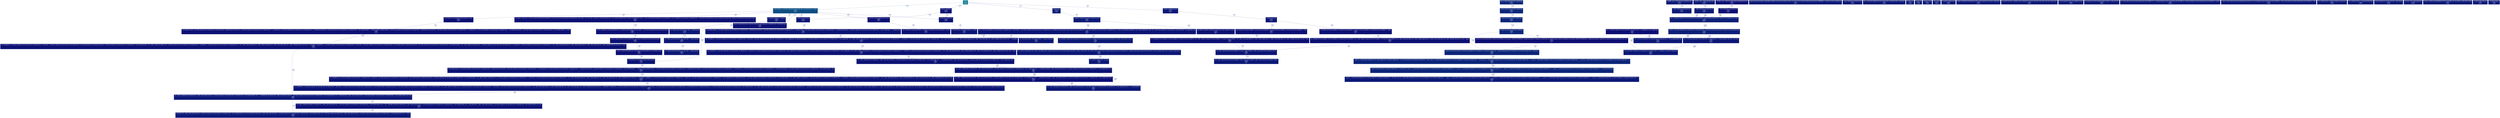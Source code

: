 digraph {
	graph [fontname=Arial, nodesep=0.125, ranksep=0.25];
	node [fontcolor=white, fontname=Arial, height=0, shape=box, style=filled, width=0];
	edge [fontname=Arial];
	1 [color="#0c7e8f", fontcolor="#ffffff", fontsize="10.00", label="main\n21.73%\n(0.00%)"];
	1 -> 2 [arrowsize="0.37", color="#0d4e84", fontcolor="#0d4e84", fontsize="10.00", label="13.60%\n1×", labeldistance="0.54", penwidth="0.54"];
	1 -> 12 [arrowsize="0.35", color="#0d1d78", fontcolor="#0d1d78", fontsize="10.00", label="3.71%\n1×", labeldistance="0.50", penwidth="0.50"];
	1 -> 20 [arrowsize="0.35", color="#0d1977", fontcolor="#0d1977", fontsize="10.00", label="2.96%\n1×", labeldistance="0.50", penwidth="0.50"];
	1 -> 85 [arrowsize="0.35", color="#0d1375", fontcolor="#0d1375", fontsize="10.00", label="1.45%\n1×", labeldistance="0.50", penwidth="0.50"];
	2 [color="#0d4e84", fontcolor="#ffffff", fontsize="10.00", label="read_chunks(std::__cxx11::basic_string<char, std::char_traits<char>, std::allocator<char> > const&)\n13.60%\n(2.94%)\n1×"];
	2 -> 39 [arrowsize="0.35", color="#0d1977", fontcolor="#0d1977", fontsize="10.00", label="2.94%\n1×", labeldistance="0.50", penwidth="0.50"];
	2 -> 65 [arrowsize="0.35", color="#0d1174", fontcolor="#0d1174", fontsize="10.00", label="1.02%\n1×", labeldistance="0.50", penwidth="0.50"];
	2 -> 66 [arrowsize="0.35", color="#0d1174", fontcolor="#0d1174", fontsize="10.00", label="0.98%\n1×", labeldistance="0.50", penwidth="0.50"];
	2 -> 72 [arrowsize="0.35", color="#0d1174", fontcolor="#0d1174", fontsize="10.00", label="0.98%\n1×", labeldistance="0.50", penwidth="0.50"];
	2 -> 77 [arrowsize="0.35", color="#0d1174", fontcolor="#0d1174", fontsize="10.00", label="0.98%\n1×", labeldistance="0.50", penwidth="0.50"];
	2 -> 80 [arrowsize="0.35", color="#0d1174", fontcolor="#0d1174", fontsize="10.00", label="0.93%\n2×", labeldistance="0.50", penwidth="0.50"];
	2 -> 91 [arrowsize="0.35", color="#0d1174", fontcolor="#0d1174", fontsize="10.00", label="0.98%\n1×", labeldistance="0.50", penwidth="0.50"];
	3 [color="#0d277b", fontcolor="#ffffff", fontsize="10.00", label="translate_function(CodeChunk&, unsigned long)\n6.09%\n(0.00%)\n3×"];
	3 -> 5 [arrowsize="0.35", color="#0d277b", fontcolor="#0d277b", fontsize="10.00", label="6.09%\n3×", labeldistance="0.50", penwidth="0.50"];
	4 [color="#0d277b", fontcolor="#ffffff", fontsize="10.00", label="compile_erlang_func(CodeChunk&, unsigned long)\n6.09%\n(0.00%)\n3×"];
	4 -> 3 [arrowsize="0.35", color="#0d277b", fontcolor="#0d277b", fontsize="10.00", label="6.09%\n3×", labeldistance="0.50", penwidth="0.50"];
	5 [color="#0d277b", fontcolor="#ffffff", fontsize="10.00", label="translate_code_section(CodeChunk&, CodeSection)\n6.09%\n(0.00%)\n3×"];
	5 -> 9 [arrowsize="0.35", color="#0d2379", fontcolor="#0d2379", fontsize="10.00", label="5.07%\n50×", labeldistance="0.50", penwidth="0.50"];
	5 -> 89 [arrowsize="0.35", color="#0d0f73", fontcolor="#0d0f73", fontsize="10.00", label="0.57%\n4×", labeldistance="0.50", penwidth="0.50"];
	6 [color="#0d277b", fontcolor="#ffffff", fontsize="10.00", label="get_or_compile_label(CodeChunk*, unsigned long)\n6.09%\n(0.00%)"];
	6 -> 4 [arrowsize="0.35", color="#0d277b", fontcolor="#0d277b", fontsize="10.00", label="6.09%\n3×", labeldistance="0.50", penwidth="0.50"];
	7 [color="#0d267a", fontcolor="#ffffff", fontsize="10.00", label="void std::vector<unsigned char, std::allocator<unsigned char> >::_M_range_insert<__gnu_cxx::__normal_iterator<unsigned char const*, std::vector<unsigned char, std::allocator<unsigned char> > > >(__gnu_cxx::__normal_iterator<unsigned char*, std::vector<unsigned char, std::allocator<unsigned char> > >, __gnu_cxx::__normal_iterator<unsigned char const*, std::vector<unsigned char, std::allocator<unsigned char> > >, __gnu_cxx::__normal_iterator<unsigned char const*, std::vector<unsigned char, std::allocator<unsigned char> > >, std::forward_iterator_tag)\n5.88%\n(2.94%)\n58×"];
	7 -> 32 [arrowsize="0.35", color="#0d1977", fontcolor="#0d1977", fontsize="10.00", label="2.94%\n50×", labeldistance="0.50", penwidth="0.50"];
	8 [color="#0d267a", fontcolor="#ffffff", fontsize="10.00", label="__gnu_cxx::__normal_iterator<unsigned char*, std::vector<unsigned char, std::allocator<unsigned char> > > std::vector<unsigned char, std::allocator<unsigned char> >::insert<__gnu_cxx::__normal_iterator<unsigned char const*, std::vector<unsigned char, std::allocator<unsigned char> > >, void>(__gnu_cxx::__normal_iterator<unsigned char const*, std::vector<unsigned char, std::allocator<unsigned char> > >, __gnu_cxx::__normal_iterator<unsigned char const*, std::vector<unsigned char, std::allocator<unsigned char> > >, __gnu_cxx::__normal_iterator<unsigned char const*, std::vector<unsigned char, std::allocator<unsigned char> > >)\n5.88%\n(0.00%)\n58×"];
	8 -> 7 [arrowsize="0.35", color="#0d267a", fontcolor="#0d267a", fontsize="10.00", label="5.88%\n58×", labeldistance="0.50", penwidth="0.50"];
	9 [color="#0d267a", fontcolor="#ffffff", fontsize="10.00", label="translate_code_section(CodeChunk&, CodeSection)::{lambda(std::vector<unsigned char, std::allocator<unsigned char> > const&)#1}::operator()(std::vector<unsigned char, std::allocator<unsigned char> > const&) const\n5.88%\n(0.00%)\n58×"];
	9 -> 8 [arrowsize="0.35", color="#0d267a", fontcolor="#0d267a", fontsize="10.00", label="5.88%\n58×", labeldistance="0.50", penwidth="0.50"];
	10 [color="#0d1f78", fontcolor="#ffffff", fontsize="10.00", label="void std::__cxx11::basic_string<char, std::char_traits<char>, std::allocator<char> >::_M_construct<char const*>(char const*, char const*, std::forward_iterator_tag)\n4.22%\n(0.00%)\n1978×"];
	10 -> 24 [arrowsize="0.35", color="#0d1575", fontcolor="#0d1575", fontsize="10.00", label="1.88%\n1978×", labeldistance="0.50", penwidth="0.50"];
	10 -> 55 [arrowsize="0.35", color="#0d1776", fontcolor="#0d1776", fontsize="10.00", label="2.35%\n1978×", labeldistance="0.50", penwidth="0.50"];
	11 [color="#0d1f78", fontcolor="#ffffff", fontsize="10.00", label="std::__cxx11::basic_string<char, std::char_traits<char>, std::allocator<char> >::basic_string<std::allocator<char> >(char const*, std::allocator<char> const&)\n4.22%\n(0.00%)\n1977×"];
	11 -> 10 [arrowsize="0.35", color="#0d1f78", fontcolor="#0d1f78", fontsize="10.00", label="4.22%\n1977×", labeldistance="0.50", penwidth="0.50"];
	12 [color="#0d1d78", fontcolor="#ffffff", fontsize="10.00", label="BeamSrc::log()\n3.71%\n(0.00%)\n1×"];
	12 -> 13 [arrowsize="0.35", color="#0d1b77", fontcolor="#0d1b77", fontsize="10.00", label="3.34%\n1×", labeldistance="0.50", penwidth="0.50"];
	13 [color="#0d1b77", fontcolor="#ffffff", fontsize="10.00", label="CodeChunk::log(AtomChunk const&, LiteralChunk const&)\n3.34%\n(0.00%)\n1×"];
	13 -> 56 [arrowsize="0.35", color="#0d1575", fontcolor="#0d1575", fontsize="10.00", label="2.06%\n50×", labeldistance="0.50", penwidth="0.50"];
	13 -> 64 [arrowsize="0.35", color="#0d1274", fontcolor="#0d1274", fontsize="10.00", label="1.17%\n100×", labeldistance="0.50", penwidth="0.50"];
	14 [color="#0d1b77", fontcolor="#ffffff", fontsize="10.00", label="__static_initialization_and_destruction_0()\n3.33%\n(2.94%)\n1×"];
	14 -> 11 [arrowsize="0.35", color="#0d0e73", fontcolor="#0d0e73", fontsize="10.00", label="0.39%\n184×", labeldistance="0.50", penwidth="0.50"];
	15 [color="#0d1b77", fontcolor="#ffffff", fontsize="10.00", label="__static_initialization_and_destruction_0()\n3.33%\n(2.94%)\n1×"];
	15 -> 11 [arrowsize="0.35", color="#0d0e73", fontcolor="#0d0e73", fontsize="10.00", label="0.39%\n184×", labeldistance="0.50", penwidth="0.50"];
	16 [color="#0d1b77", fontcolor="#ffffff", fontsize="10.00", label="_GLOBAL__sub_I__Z19get_goto_label_codev\n3.33%\n(0.00%)"];
	16 -> 15 [arrowsize="0.35", color="#0d1b77", fontcolor="#0d1b77", fontsize="10.00", label="3.33%\n1×", labeldistance="0.50", penwidth="0.50"];
	17 [color="#0d1b77", fontcolor="#ffffff", fontsize="10.00", label="_GLOBAL__sub_I__ZN7ErlTerm11raw_displayB5cxx11Ev\n3.33%\n(0.00%)"];
	17 -> 14 [arrowsize="0.35", color="#0d1b77", fontcolor="#0d1b77", fontsize="10.00", label="3.33%\n1×", labeldistance="0.50", penwidth="0.50"];
	18 [color="#0d1b77", fontcolor="#ffffff", fontsize="10.00", label="std::vformat[abi:cxx11](std::basic_string_view<char, std::char_traits<char> >, std::basic_format_args<std::basic_format_context<std::__format::_Sink_iter<char>, char> >)\n3.26%\n(0.00%)\n79×"];
	18 -> 23 [arrowsize="0.35", color="#0d1977", fontcolor="#0d1977", fontsize="10.00", label="2.94%\n79×", labeldistance="0.50", penwidth="0.50"];
	19 [color="#0d1977", fontcolor="#ffffff", fontsize="10.00", label="google::(anonymous namespace)::LogFileObject::Write(bool, std::chrono::time_point<std::chrono::_V2::system_clock, std::chrono::duration<long, std::ratio<1l, 1000000000l> > > const&, char const*, unsigned long)\n2.97%\n(2.94%)"];
	20 [color="#0d1977", fontcolor="#ffffff", fontsize="10.00", label="Emulator::run(GlobalFunctionId)\n2.96%\n(0.00%)\n1×"];
	20 -> 54 [arrowsize="0.35", color="#0d1776", fontcolor="#0d1776", fontsize="10.00", label="2.45%\n2×", labeldistance="0.50", penwidth="0.50"];
	21 [color="#0d1977", fontcolor="#ffffff", fontsize="10.00", label="__static_initialization_and_destruction_0()\n2.95%\n(2.94%)"];
	22 [color="#0d1977", fontcolor="#ffffff", fontsize="10.00", label="std::__cxx11::basic_stringbuf<char, std::char_traits<char>, std::allocator<char> >::overflow(int)\n2.95%\n(2.94%)"];
	23 [color="#0d1977", fontcolor="#ffffff", fontsize="10.00", label="std::__format::_Sink_iter<char> std::__format::__do_vformat_to<std::__format::_Sink_iter<char>, char, std::basic_format_context<std::__format::_Sink_iter<char>, char> >(std::__format::_Sink_iter<char>, std::basic_string_view<char, std::char_traits<char> >, std::basic_format_args<std::basic_format_context<std::__format::_Sink_iter<char>, char> > const&, std::locale const*)\n2.94%\n(0.00%)\n79×"];
	23 -> 31 [arrowsize="0.35", color="#0d1977", fontcolor="#0d1977", fontsize="10.00", label="2.94%\n78×", labeldistance="0.50", penwidth="0.50"];
	24 [color="#0d1977", fontcolor="#ffffff", fontsize="10.00", label="std::__cxx11::basic_string<char, std::char_traits<char>, std::allocator<char> >::_M_set_length(unsigned long)\n2.94%\n(2.94%)\n3100×"];
	25 [color="#0d1977", fontcolor="#ffffff", fontsize="10.00", label="std::__cxx11::basic_string<char, std::char_traits<char>, std::allocator<char> >::_S_copy(char*, char const*, unsigned long)\n2.94%\n(2.94%)\n2480×"];
	26 [color="#0d1977", fontcolor="#ffffff", fontsize="10.00", label="mi_block_next\n2.94%\n(2.94%)"];
	27 [color="#0d1977", fontcolor="#ffffff", fontsize="10.00", label="mi_page_init\n2.94%\n(2.94%)"];
	28 [color="#0d1977", fontcolor="#ffffff", fontsize="10.00", label="mi_page_is_huge\n2.94%\n(2.94%)"];
	29 [color="#0d1977", fontcolor="#ffffff", fontsize="10.00", label="mi_ptr_decode\n2.94%\n(2.94%)"];
	30 [color="#0d1977", fontcolor="#ffffff", fontsize="10.00", label="mi_segment_schedule_purge\n2.94%\n(2.94%)"];
	31 [color="#0d1977", fontcolor="#ffffff", fontsize="10.00", label="std::__format::_Scanner<char>::_M_scan()\n2.94%\n(2.94%)\n78×"];
	32 [color="#0d1977", fontcolor="#ffffff", fontsize="10.00", label="__gnu_cxx::__normal_iterator<unsigned char*, std::vector<unsigned char, std::allocator<unsigned char> > > std::copy<__gnu_cxx::__normal_iterator<unsigned char const*, std::vector<unsigned char, std::allocator<unsigned char> > >, __gnu_cxx::__normal_iterator<unsigned char*, std::vector<unsigned char, std::allocator<unsigned char> > > >(__gnu_cxx::__normal_iterator<unsigned char const*, std::vector<unsigned char, std::allocator<unsigned char> > >, __gnu_cxx::__normal_iterator<unsigned char const*, std::vector<unsigned char, std::allocator<unsigned char> > >, __gnu_cxx::__normal_iterator<unsigned char*, std::vector<unsigned char, std::allocator<unsigned char> > >)\n2.94%\n(2.94%)\n50×"];
	33 [color="#0d1977", fontcolor="#ffffff", fontsize="10.00", label="std::__detail::_Node_iterator_base<ProcessControlBlock*, false>::_Node_iterator_base(std::__detail::_Hash_node<ProcessControlBlock*, false>*)\n2.94%\n(2.94%)\n6×"];
	34 [color="#0d1977", fontcolor="#ffffff", fontsize="10.00", label="std::allocator<std::__detail::_Hash_node<std::pair<std::__cxx11::basic_string<char, std::char_traits<char>, std::allocator<char> > const, ExportFunctionId>, true> >&& std::forward<std::allocator<std::__detail::_Hash_node<std::pair<std::__cxx11::basic_string<char, std::char_traits<char>, std::allocator<char> > const, ExportFunctionId>, true> > >(std::remove_reference<std::allocator<std::__detail::_Hash_node<std::pair<std::__cxx11::basic_string<char, std::char_traits<char>, std::allocator<char> > const, ExportFunctionId>, true> > >::type&)\n2.94%\n(2.94%)\n6×"];
	35 [color="#0d1977", fontcolor="#ffffff", fontsize="10.00", label="std::__detail::_Hashtable_alloc<std::allocator<std::__detail::_Hash_node<std::pair<std::__cxx11::basic_string<char, std::char_traits<char>, std::allocator<char> > const, ExportFunctionId>, true> > >::_Hashtable_alloc<std::allocator<std::__detail::_Hash_node<std::pair<std::__cxx11::basic_string<char, std::char_traits<char>, std::allocator<char> > const, ExportFunctionId>, true> > >(std::allocator<std::__detail::_Hash_node<std::pair<std::__cxx11::basic_string<char, std::char_traits<char>, std::allocator<char> > const, ExportFunctionId>, true> >&&)\n2.94%\n(0.00%)\n3×"];
	35 -> 34 [arrowsize="0.35", color="#0d1375", fontcolor="#0d1375", fontsize="10.00", label="1.47%\n3×", labeldistance="0.50", penwidth="0.50"];
	35 -> 63 [arrowsize="0.35", color="#0d1375", fontcolor="#0d1375", fontsize="10.00", label="1.47%\n3×", labeldistance="0.50", penwidth="0.50"];
	36 [color="#0d1977", fontcolor="#ffffff", fontsize="10.00", label="std::_Optional_base<LiteralChunk, false, false>::~_Optional_base()\n2.94%\n(0.00%)\n1×"];
	36 -> 37 [arrowsize="0.35", color="#0d1977", fontcolor="#0d1977", fontsize="10.00", label="2.94%\n1×", labeldistance="0.50", penwidth="0.50"];
	37 [color="#0d1977", fontcolor="#ffffff", fontsize="10.00", label="std::_Optional_payload<LiteralChunk, false, false, false>::~_Optional_payload()\n2.94%\n(0.00%)\n1×"];
	37 -> 38 [arrowsize="0.35", color="#0d1977", fontcolor="#0d1977", fontsize="10.00", label="2.94%\n1×", labeldistance="0.50", penwidth="0.50"];
	38 [color="#0d1977", fontcolor="#ffffff", fontsize="10.00", label="std::_Optional_payload<LiteralChunk, true, false, false>::~_Optional_payload()\n2.94%\n(2.94%)\n1×"];
	39 [color="#0d1977", fontcolor="#ffffff", fontsize="10.00", label="std::optional<LiteralChunk>::~optional()\n2.94%\n(0.00%)\n1×"];
	39 -> 36 [arrowsize="0.35", color="#0d1977", fontcolor="#0d1977", fontsize="10.00", label="2.94%\n1×", labeldistance="0.50", penwidth="0.50"];
	40 [color="#0d1977", fontcolor="#ffffff", fontsize="10.00", label="google::ColoredWriteToStderrOrStdout(_IO_FILE*, google::LogSeverity, char const*, unsigned long)\n2.94%\n(2.94%)"];
	41 [color="#0d1977", fontcolor="#ffffff", fontsize="10.00", label="std::codecvt<char, char, __mbstate_t>::do_in(__mbstate_t&, char const*, char const*, char const*&, char*, char*, char*&) const\n2.94%\n(2.94%)"];
	42 [color="#0d1977", fontcolor="#ffffff", fontsize="10.00", label="std::lock_guard<std::mutex>::lock_guard(std::mutex&)\n2.94%\n(2.94%)"];
	43 [color="#0d1977", fontcolor="#ffffff", fontsize="10.00", label="std::unique_ptr<_IO_FILE, std::default_delete<_IO_FILE> >::reset(_IO_FILE*)\n2.94%\n(2.94%)"];
	44 [color="#0d1977", fontcolor="#ffffff", fontsize="10.00", label="std::_Tuple_impl<1ul, long, std::chrono::duration<long, std::ratio<3600l, 1l> > >::_Tuple_impl<long&, std::chrono::duration<long, std::ratio<3600l, 1l> > const&, void>(long&, std::chrono::duration<long, std::ratio<3600l, 1l> > const&)\n2.94%\n(2.94%)"];
	45 [color="#0d1977", fontcolor="#ffffff", fontsize="10.00", label="void std::_Tuple_impl<2ul, std::chrono::duration<long, std::ratio<1l, 1l> >&>::_M_assign<std::chrono::duration<long, std::ratio<3600l, 1l> > >(std::_Tuple_impl<2ul, std::chrono::duration<long, std::ratio<3600l, 1l> > >&&)\n2.94%\n(2.94%)"];
	46 [color="#0d1977", fontcolor="#ffffff", fontsize="10.00", label="std::__timepunct<char>::_M_initialize_timepunct(__locale_struct*)\n2.94%\n(2.94%)"];
	47 [color="#0d1977", fontcolor="#ffffff", fontsize="10.00", label="std::__timepunct<wchar_t>::__timepunct(unsigned long)\n2.94%\n(2.94%)"];
	48 [color="#0d1977", fontcolor="#ffffff", fontsize="10.00", label="std::basic_filebuf<char, std::char_traits<char> >::basic_filebuf()\n2.94%\n(2.94%)"];
	49 [color="#0d1977", fontcolor="#ffffff", fontsize="10.00", label="std::locale::_Impl::_Impl(unsigned long)\n2.94%\n(2.94%)"];
	50 [color="#0d1977", fontcolor="#ffffff", fontsize="10.00", label="void std::__convert_to_v<long double>(char const*, long double&, std::_Ios_Iostate&, __locale_struct* const&)\n2.94%\n(2.94%)"];
	51 [color="#0d1977", fontcolor="#ffffff", fontsize="10.00", label="_mi_arena_unsafe_destroy_all\n2.94%\n(2.94%)"];
	52 [color="#0d1977", fontcolor="#ffffff", fontsize="10.00", label="_mi_segment_page_of\n2.94%\n(2.94%)"];
	53 [color="#0d1776", fontcolor="#ffffff", fontsize="10.00", label="std::__detail::_Node_iterator<ProcessControlBlock*, true, false>::_Node_iterator(std::__detail::_Hash_node<ProcessControlBlock*, false>*)\n2.45%\n(0.00%)\n5×"];
	53 -> 33 [arrowsize="0.35", color="#0d1776", fontcolor="#0d1776", fontsize="10.00", label="2.45%\n5×", labeldistance="0.50", penwidth="0.50"];
	54 [color="#0d1776", fontcolor="#ffffff", fontsize="10.00", label="Scheduler::pick_next()\n2.45%\n(0.00%)\n2×"];
	54 -> 69 [arrowsize="0.35", color="#0d1174", fontcolor="#0d1174", fontsize="10.00", label="0.98%\n2×", labeldistance="0.50", penwidth="0.50"];
	54 -> 70 [arrowsize="0.35", color="#0d1174", fontcolor="#0d1174", fontsize="10.00", label="0.98%\n2×", labeldistance="0.50", penwidth="0.50"];
	55 [color="#0d1776", fontcolor="#ffffff", fontsize="10.00", label="std::__cxx11::basic_string<char, std::char_traits<char>, std::allocator<char> >::_S_copy_chars(char*, char const*, char const*)\n2.35%\n(0.00%)\n1978×"];
	55 -> 25 [arrowsize="0.35", color="#0d1776", fontcolor="#0d1776", fontsize="10.00", label="2.35%\n1978×", labeldistance="0.50", penwidth="0.50"];
	56 [color="#0d1575", fontcolor="#ffffff", fontsize="10.00", label="std::__cxx11::basic_string<char, std::char_traits<char>, std::allocator<char> > std::format<std::__cxx11::basic_string<char, std::char_traits<char>, std::allocator<char> >&, unsigned int&, int&>(std::basic_format_string<char, std::type_identity<std::__cxx11::basic_string<char, std::char_traits<char>, std::allocator<char> >&>::type, std::type_identity<unsigned int&>::type, std::type_identity<int&>::type>, std::__cxx11::basic_string<char, std::char_traits<char>, std::allocator<char> >&, unsigned int&, int&)\n2.06%\n(0.00%)\n50×"];
	56 -> 18 [arrowsize="0.35", color="#0d1575", fontcolor="#0d1575", fontsize="10.00", label="2.06%\n50×", labeldistance="0.50", penwidth="0.50"];
	57 [color="#0d1575", fontcolor="#ffffff", fontsize="10.00", label="ExportTableChunk::ExportTableChunk(ExportTableChunk&&)\n1.96%\n(0.00%)\n2×"];
	57 -> 60 [arrowsize="0.35", color="#0d1575", fontcolor="#0d1575", fontsize="10.00", label="1.96%\n2×", labeldistance="0.50", penwidth="0.50"];
	58 [color="#0d1575", fontcolor="#ffffff", fontsize="10.00", label="std::_Hashtable<std::__cxx11::basic_string<char, std::char_traits<char>, std::allocator<char> >, std::pair<std::__cxx11::basic_string<char, std::char_traits<char>, std::allocator<char> > const, ExportFunctionId>, std::allocator<std::pair<std::__cxx11::basic_string<char, std::char_traits<char>, std::allocator<char> > const, ExportFunctionId> >, std::__detail::_Select1st, std::equal_to<std::__cxx11::basic_string<char, std::char_traits<char>, std::allocator<char> > >, std::hash<std::__cxx11::basic_string<char, std::char_traits<char>, std::allocator<char> > >, std::__detail::_Mod_range_hashing, std::__detail::_Default_ranged_hash, std::__detail::_Prime_rehash_policy, std::__detail::_Hashtable_traits<true, false, true> >::_Hashtable(std::_Hashtable<std::__cxx11::basic_string<char, std::char_traits<char>, std::allocator<char> >, std::pair<std::__cxx11::basic_string<char, std::char_traits<char>, std::allocator<char> > const, ExportFunctionId>, std::allocator<std::pair<std::__cxx11::basic_string<char, std::char_traits<char>, std::allocator<char> > const, ExportFunctionId> >, std::__detail::_Select1st, std::equal_to<std::__cxx11::basic_string<char, std::char_traits<char>, std::allocator<char> > >, std::hash<std::__cxx11::basic_string<char, std::char_traits<char>, std::allocator<char> > >, std::__detail::_Mod_range_hashing, std::__detail::_Default_ranged_hash, std::__detail::_Prime_rehash_policy, std::__detail::_Hashtable_traits<true, false, true> >&&, std::allocator<std::__detail::_Hash_node<std::pair<std::__cxx11::basic_string<char, std::char_traits<char>, std::allocator<char> > const, ExportFunctionId>, true> >&&, std::integral_constant<bool, true>)\n1.96%\n(0.00%)\n2×"];
	58 -> 35 [arrowsize="0.35", color="#0d1575", fontcolor="#0d1575", fontsize="10.00", label="1.96%\n2×", labeldistance="0.50", penwidth="0.50"];
	59 [color="#0d1575", fontcolor="#ffffff", fontsize="10.00", label="std::_Hashtable<std::__cxx11::basic_string<char, std::char_traits<char>, std::allocator<char> >, std::pair<std::__cxx11::basic_string<char, std::char_traits<char>, std::allocator<char> > const, ExportFunctionId>, std::allocator<std::pair<std::__cxx11::basic_string<char, std::char_traits<char>, std::allocator<char> > const, ExportFunctionId> >, std::__detail::_Select1st, std::equal_to<std::__cxx11::basic_string<char, std::char_traits<char>, std::allocator<char> > >, std::hash<std::__cxx11::basic_string<char, std::char_traits<char>, std::allocator<char> > >, std::__detail::_Mod_range_hashing, std::__detail::_Default_ranged_hash, std::__detail::_Prime_rehash_policy, std::__detail::_Hashtable_traits<true, false, true> >::_Hashtable(std::_Hashtable<std::__cxx11::basic_string<char, std::char_traits<char>, std::allocator<char> >, std::pair<std::__cxx11::basic_string<char, std::char_traits<char>, std::allocator<char> > const, ExportFunctionId>, std::allocator<std::pair<std::__cxx11::basic_string<char, std::char_traits<char>, std::allocator<char> > const, ExportFunctionId> >, std::__detail::_Select1st, std::equal_to<std::__cxx11::basic_string<char, std::char_traits<char>, std::allocator<char> > >, std::hash<std::__cxx11::basic_string<char, std::char_traits<char>, std::allocator<char> > >, std::__detail::_Mod_range_hashing, std::__detail::_Default_ranged_hash, std::__detail::_Prime_rehash_policy, std::__detail::_Hashtable_traits<true, false, true> >&&)\n1.96%\n(0.00%)\n2×"];
	59 -> 58 [arrowsize="0.35", color="#0d1575", fontcolor="#0d1575", fontsize="10.00", label="1.96%\n2×", labeldistance="0.50", penwidth="0.50"];
	60 [color="#0d1575", fontcolor="#ffffff", fontsize="10.00", label="std::unordered_map<std::__cxx11::basic_string<char, std::char_traits<char>, std::allocator<char> >, ExportFunctionId, std::hash<std::__cxx11::basic_string<char, std::char_traits<char>, std::allocator<char> > >, std::equal_to<std::__cxx11::basic_string<char, std::char_traits<char>, std::allocator<char> > >, std::allocator<std::pair<std::__cxx11::basic_string<char, std::char_traits<char>, std::allocator<char> > const, ExportFunctionId> > >::unordered_map(std::unordered_map<std::__cxx11::basic_string<char, std::char_traits<char>, std::allocator<char> >, ExportFunctionId, std::hash<std::__cxx11::basic_string<char, std::char_traits<char>, std::allocator<char> > >, std::equal_to<std::__cxx11::basic_string<char, std::char_traits<char>, std::allocator<char> > >, std::allocator<std::pair<std::__cxx11::basic_string<char, std::char_traits<char>, std::allocator<char> > const, ExportFunctionId> > >&&)\n1.96%\n(0.00%)\n2×"];
	60 -> 59 [arrowsize="0.35", color="#0d1575", fontcolor="#0d1575", fontsize="10.00", label="1.96%\n2×", labeldistance="0.50", penwidth="0.50"];
	61 [color="#0d1977", fontcolor="#ffffff", fontsize="10.00", label="std::__detail::_Hashtable_alloc<std::allocator<std::__detail::_Hash_node<std::pair<std::__cxx11::basic_string<char, std::char_traits<char>, std::allocator<char> > const, unsigned long>, true> > >::_M_node_allocator()\n2.94%\n(2.94%)\n124×"];
	62 [color="#0d1977", fontcolor="#ffffff", fontsize="10.00", label="std::_Vector_base<ErlTerm, std::allocator<ErlTerm> >::_M_get_Tp_allocator()\n2.94%\n(2.94%)\n3×"];
	63 [color="#0d1375", fontcolor="#ffffff", fontsize="10.00", label="std::__detail::_Hashtable_ebo_helper<0, std::allocator<std::__detail::_Hash_node<std::pair<std::__cxx11::basic_string<char, std::char_traits<char>, std::allocator<char> > const, ExportFunctionId>, true> >, true>::_Hashtable_ebo_helper<std::allocator<std::__detail::_Hash_node<std::pair<std::__cxx11::basic_string<char, std::char_traits<char>, std::allocator<char> > const, ExportFunctionId>, true> > >(std::allocator<std::__detail::_Hash_node<std::pair<std::__cxx11::basic_string<char, std::char_traits<char>, std::allocator<char> > const, ExportFunctionId>, true> >&&)\n1.47%\n(0.00%)\n3×"];
	63 -> 34 [arrowsize="0.35", color="#0d1375", fontcolor="#0d1375", fontsize="10.00", label="1.47%\n3×", labeldistance="0.50", penwidth="0.50"];
	64 [color="#0d1274", fontcolor="#ffffff", fontsize="10.00", label="get_argument_string[abi:cxx11](Argument, AtomChunk const&, LiteralChunk const&)\n1.17%\n(0.00%)\n100×"];
	65 [color="#0d1174", fontcolor="#ffffff", fontsize="10.00", label="BeamSrc::BeamSrc(AtomChunk, CodeChunk, LiteralChunk, ImportTableChunk, ExportTableChunk, FunctionTableChunk)\n1.02%\n(0.00%)\n1×"];
	65 -> 57 [arrowsize="0.35", color="#0d1174", fontcolor="#0d1174", fontsize="10.00", label="0.98%\n1×", labeldistance="0.50", penwidth="0.50"];
	66 [color="#0d1575", fontcolor="#ffffff", fontsize="10.00", label="LiteralChunk::~LiteralChunk()\n1.96%\n(0.00%)\n2×"];
	66 -> 71 [arrowsize="0.35", color="#0d1575", fontcolor="#0d1575", fontsize="10.00", label="1.96%\n2×", labeldistance="0.50", penwidth="0.50"];
	67 [color="#0d1174", fontcolor="#ffffff", fontsize="10.00", label="std::_Hashtable<ProcessControlBlock*, ProcessControlBlock*, std::allocator<ProcessControlBlock*>, std::__detail::_Identity, std::equal_to<ProcessControlBlock*>, std::hash<ProcessControlBlock*>, std::__detail::_Mod_range_hashing, std::__detail::_Default_ranged_hash, std::__detail::_Prime_rehash_policy, std::__detail::_Hashtable_traits<false, true, true> >::end()\n0.98%\n(0.00%)\n2×"];
	67 -> 53 [arrowsize="0.35", color="#0d1174", fontcolor="#0d1174", fontsize="10.00", label="0.98%\n2×", labeldistance="0.50", penwidth="0.50"];
	68 [color="#0d1174", fontcolor="#ffffff", fontsize="10.00", label="std::_Hashtable<ProcessControlBlock*, ProcessControlBlock*, std::allocator<ProcessControlBlock*>, std::__detail::_Identity, std::equal_to<ProcessControlBlock*>, std::hash<ProcessControlBlock*>, std::__detail::_Mod_range_hashing, std::__detail::_Default_ranged_hash, std::__detail::_Prime_rehash_policy, std::__detail::_Hashtable_traits<false, true, true> >::begin()\n0.98%\n(0.00%)\n2×"];
	68 -> 53 [arrowsize="0.35", color="#0d1174", fontcolor="#0d1174", fontsize="10.00", label="0.98%\n2×", labeldistance="0.50", penwidth="0.50"];
	69 [color="#0d1174", fontcolor="#ffffff", fontsize="10.00", label="std::unordered_set<ProcessControlBlock*, std::hash<ProcessControlBlock*>, std::equal_to<ProcessControlBlock*>, std::allocator<ProcessControlBlock*> >::end()\n0.98%\n(0.00%)\n2×"];
	69 -> 67 [arrowsize="0.35", color="#0d1174", fontcolor="#0d1174", fontsize="10.00", label="0.98%\n2×", labeldistance="0.50", penwidth="0.50"];
	70 [color="#0d1174", fontcolor="#ffffff", fontsize="10.00", label="std::unordered_set<ProcessControlBlock*, std::hash<ProcessControlBlock*>, std::equal_to<ProcessControlBlock*>, std::allocator<ProcessControlBlock*> >::begin()\n0.98%\n(0.00%)\n2×"];
	70 -> 68 [arrowsize="0.35", color="#0d1174", fontcolor="#0d1174", fontsize="10.00", label="0.98%\n2×", labeldistance="0.50", penwidth="0.50"];
	71 [color="#0d1575", fontcolor="#ffffff", fontsize="10.00", label="std::vector<ErlTerm, std::allocator<ErlTerm> >::~vector()\n1.96%\n(0.00%)\n2×"];
	71 -> 62 [arrowsize="0.35", color="#0d1575", fontcolor="#0d1575", fontsize="10.00", label="1.96%\n2×", labeldistance="0.50", penwidth="0.50"];
	72 [color="#0d1174", fontcolor="#ffffff", fontsize="10.00", label="ExportTableChunk::ExportTableChunk(ExportTableChunk const&)\n0.98%\n(0.00%)\n1×"];
	72 -> 74 [arrowsize="0.35", color="#0d1174", fontcolor="#0d1174", fontsize="10.00", label="0.98%\n1×", labeldistance="0.50", penwidth="0.50"];
	73 [color="#0d1174", fontcolor="#ffffff", fontsize="10.00", label="std::_Hashtable<std::__cxx11::basic_string<char, std::char_traits<char>, std::allocator<char> >, std::pair<std::__cxx11::basic_string<char, std::char_traits<char>, std::allocator<char> > const, ExportFunctionId>, std::allocator<std::pair<std::__cxx11::basic_string<char, std::char_traits<char>, std::allocator<char> > const, ExportFunctionId> >, std::__detail::_Select1st, std::equal_to<std::__cxx11::basic_string<char, std::char_traits<char>, std::allocator<char> > >, std::hash<std::__cxx11::basic_string<char, std::char_traits<char>, std::allocator<char> > >, std::__detail::_Mod_range_hashing, std::__detail::_Default_ranged_hash, std::__detail::_Prime_rehash_policy, std::__detail::_Hashtable_traits<true, false, true> >::_Hashtable(std::_Hashtable<std::__cxx11::basic_string<char, std::char_traits<char>, std::allocator<char> >, std::pair<std::__cxx11::basic_string<char, std::char_traits<char>, std::allocator<char> > const, ExportFunctionId>, std::allocator<std::pair<std::__cxx11::basic_string<char, std::char_traits<char>, std::allocator<char> > const, ExportFunctionId> >, std::__detail::_Select1st, std::equal_to<std::__cxx11::basic_string<char, std::char_traits<char>, std::allocator<char> > >, std::hash<std::__cxx11::basic_string<char, std::char_traits<char>, std::allocator<char> > >, std::__detail::_Mod_range_hashing, std::__detail::_Default_ranged_hash, std::__detail::_Prime_rehash_policy, std::__detail::_Hashtable_traits<true, false, true> > const&)\n0.98%\n(0.00%)\n1×"];
	73 -> 35 [arrowsize="0.35", color="#0d1174", fontcolor="#0d1174", fontsize="10.00", label="0.98%\n1×", labeldistance="0.50", penwidth="0.50"];
	74 [color="#0d1174", fontcolor="#ffffff", fontsize="10.00", label="std::unordered_map<std::__cxx11::basic_string<char, std::char_traits<char>, std::allocator<char> >, ExportFunctionId, std::hash<std::__cxx11::basic_string<char, std::char_traits<char>, std::allocator<char> > >, std::equal_to<std::__cxx11::basic_string<char, std::char_traits<char>, std::allocator<char> > >, std::allocator<std::pair<std::__cxx11::basic_string<char, std::char_traits<char>, std::allocator<char> > const, ExportFunctionId> > >::unordered_map(std::unordered_map<std::__cxx11::basic_string<char, std::char_traits<char>, std::allocator<char> >, ExportFunctionId, std::hash<std::__cxx11::basic_string<char, std::char_traits<char>, std::allocator<char> > >, std::equal_to<std::__cxx11::basic_string<char, std::char_traits<char>, std::allocator<char> > >, std::allocator<std::pair<std::__cxx11::basic_string<char, std::char_traits<char>, std::allocator<char> > const, ExportFunctionId> > > const&)\n0.98%\n(0.00%)\n1×"];
	74 -> 73 [arrowsize="0.35", color="#0d1174", fontcolor="#0d1174", fontsize="10.00", label="0.98%\n1×", labeldistance="0.50", penwidth="0.50"];
	75 [color="#0d1174", fontcolor="#ffffff", fontsize="10.00", label="void std::_Optional_base_impl<ExportTableChunk, std::_Optional_base<ExportTableChunk, false, false> >::_M_construct<ExportTableChunk>(ExportTableChunk&&)\n0.98%\n(0.00%)\n1×"];
	75 -> 76 [arrowsize="0.35", color="#0d1174", fontcolor="#0d1174", fontsize="10.00", label="0.98%\n1×", labeldistance="0.50", penwidth="0.50"];
	76 [color="#0d1174", fontcolor="#ffffff", fontsize="10.00", label="void std::_Optional_payload_base<ExportTableChunk>::_M_construct<ExportTableChunk>(ExportTableChunk&&)\n0.98%\n(0.00%)\n1×"];
	76 -> 78 [arrowsize="0.35", color="#0d1174", fontcolor="#0d1174", fontsize="10.00", label="0.98%\n1×", labeldistance="0.50", penwidth="0.50"];
	77 [color="#0d1174", fontcolor="#ffffff", fontsize="10.00", label="std::enable_if<__and_v<std::__not_<std::is_same<std::optional<ExportTableChunk>, std::remove_cv<std::remove_reference<ExportTableChunk>::type>::type> >, std::__not_<std::__and_<std::is_scalar<ExportTableChunk>, std::is_same<ExportTableChunk, std::decay<ExportTableChunk>::type> > >, std::is_constructible<ExportTableChunk, ExportTableChunk>, std::is_assignable<ExportTableChunk&, ExportTableChunk> >, std::optional<ExportTableChunk>&>::type std::optional<ExportTableChunk>::operator=<ExportTableChunk>(ExportTableChunk&&)\n0.98%\n(0.00%)\n1×"];
	77 -> 75 [arrowsize="0.35", color="#0d1174", fontcolor="#0d1174", fontsize="10.00", label="0.98%\n1×", labeldistance="0.50", penwidth="0.50"];
	78 [color="#0d1174", fontcolor="#ffffff", fontsize="10.00", label="void std::_Construct<ExportTableChunk, ExportTableChunk>(ExportTableChunk*, ExportTableChunk&&)\n0.98%\n(0.00%)\n1×"];
	78 -> 57 [arrowsize="0.35", color="#0d1174", fontcolor="#0d1174", fontsize="10.00", label="0.98%\n1×", labeldistance="0.50", penwidth="0.50"];
	79 [color="#0d1575", fontcolor="#ffffff", fontsize="10.00", label="std::_Hashtable<std::__cxx11::basic_string<char, std::char_traits<char>, std::allocator<char> >, std::pair<std::__cxx11::basic_string<char, std::char_traits<char>, std::allocator<char> > const, unsigned long>, std::allocator<std::pair<std::__cxx11::basic_string<char, std::char_traits<char>, std::allocator<char> > const, unsigned long> >, std::__detail::_Select1st, std::equal_to<std::__cxx11::basic_string<char, std::char_traits<char>, std::allocator<char> > >, std::hash<std::__cxx11::basic_string<char, std::char_traits<char>, std::allocator<char> > >, std::__detail::_Mod_range_hashing, std::__detail::_Default_ranged_hash, std::__detail::_Prime_rehash_policy, std::__detail::_Hashtable_traits<true, false, true> >::~_Hashtable()\n1.86%\n(0.00%)\n5×"];
	79 -> 83 [arrowsize="0.35", color="#0d1475", fontcolor="#0d1475", fontsize="10.00", label="1.80%\n5×", labeldistance="0.50", penwidth="0.50"];
	80 [color="#0d1575", fontcolor="#ffffff", fontsize="10.00", label="AtomChunk::~AtomChunk()\n1.86%\n(0.00%)\n4×"];
	80 -> 81 [arrowsize="0.35", color="#0d1575", fontcolor="#0d1575", fontsize="10.00", label="1.86%\n4×", labeldistance="0.50", penwidth="0.50"];
	81 [color="#0d1575", fontcolor="#ffffff", fontsize="10.00", label="std::unordered_map<std::__cxx11::basic_string<char, std::char_traits<char>, std::allocator<char> >, unsigned long, std::hash<std::__cxx11::basic_string<char, std::char_traits<char>, std::allocator<char> > >, std::equal_to<std::__cxx11::basic_string<char, std::char_traits<char>, std::allocator<char> > >, std::allocator<std::pair<std::__cxx11::basic_string<char, std::char_traits<char>, std::allocator<char> > const, unsigned long> > >::~unordered_map()\n1.86%\n(0.00%)\n4×"];
	81 -> 79 [arrowsize="0.35", color="#0d1575", fontcolor="#0d1575", fontsize="10.00", label="1.86%\n5×", labeldistance="0.50", penwidth="0.50"];
	82 [color="#0d1475", fontcolor="#ffffff", fontsize="10.00", label="std::__detail::_Hashtable_alloc<std::allocator<std::__detail::_Hash_node<std::pair<std::__cxx11::basic_string<char, std::char_traits<char>, std::allocator<char> > const, unsigned long>, true> > >::_M_deallocate_node(std::__detail::_Hash_node<std::pair<std::__cxx11::basic_string<char, std::char_traits<char>, std::allocator<char> > const, unsigned long>, true>*)\n1.80%\n(0.00%)\n38×"];
	82 -> 61 [arrowsize="0.35", color="#0d1074", fontcolor="#0d1074", fontsize="10.00", label="0.90%\n38×", labeldistance="0.50", penwidth="0.50"];
	82 -> 101 [arrowsize="0.35", color="#0d1074", fontcolor="#0d1074", fontsize="10.00", label="0.90%\n38×", labeldistance="0.50", penwidth="0.50"];
	83 [color="#0d1475", fontcolor="#ffffff", fontsize="10.00", label="std::_Hashtable<std::__cxx11::basic_string<char, std::char_traits<char>, std::allocator<char> >, std::pair<std::__cxx11::basic_string<char, std::char_traits<char>, std::allocator<char> > const, unsigned long>, std::allocator<std::pair<std::__cxx11::basic_string<char, std::char_traits<char>, std::allocator<char> > const, unsigned long> >, std::__detail::_Select1st, std::equal_to<std::__cxx11::basic_string<char, std::char_traits<char>, std::allocator<char> > >, std::hash<std::__cxx11::basic_string<char, std::char_traits<char>, std::allocator<char> > >, std::__detail::_Mod_range_hashing, std::__detail::_Default_ranged_hash, std::__detail::_Prime_rehash_policy, std::__detail::_Hashtable_traits<true, false, true> >::clear()\n1.80%\n(0.00%)\n5×"];
	83 -> 84 [arrowsize="0.35", color="#0d1475", fontcolor="#0d1475", fontsize="10.00", label="1.80%\n5×", labeldistance="0.50", penwidth="0.50"];
	84 [color="#0d1475", fontcolor="#ffffff", fontsize="10.00", label="std::__detail::_Hashtable_alloc<std::allocator<std::__detail::_Hash_node<std::pair<std::__cxx11::basic_string<char, std::char_traits<char>, std::allocator<char> > const, unsigned long>, true> > >::_M_deallocate_nodes(std::__detail::_Hash_node<std::pair<std::__cxx11::basic_string<char, std::char_traits<char>, std::allocator<char> > const, unsigned long>, true>*)\n1.80%\n(0.00%)\n5×"];
	84 -> 82 [arrowsize="0.35", color="#0d1475", fontcolor="#0d1475", fontsize="10.00", label="1.80%\n38×", labeldistance="0.50", penwidth="0.50"];
	85 [color="#0d1375", fontcolor="#ffffff", fontsize="10.00", label="BeamSrc::~BeamSrc()\n1.45%\n(0.00%)\n1×"];
	85 -> 66 [arrowsize="0.35", color="#0d1174", fontcolor="#0d1174", fontsize="10.00", label="0.98%\n1×", labeldistance="0.50", penwidth="0.50"];
	85 -> 80 [arrowsize="0.35", color="#0d0f73", fontcolor="#0d0f73", fontsize="10.00", label="0.47%\n1×", labeldistance="0.50", penwidth="0.50"];
	86 [color="#0d1074", fontcolor="#ffffff", fontsize="10.00", label="__static_initialization_and_destruction_0()\n0.84%\n(0.00%)\n1×"];
	86 -> 11 [arrowsize="0.35", color="#0d0e73", fontcolor="#0d0e73", fontsize="10.00", label="0.39%\n184×", labeldistance="0.50", penwidth="0.50"];
	87 [color="#0d1074", fontcolor="#ffffff", fontsize="10.00", label="_GLOBAL__sub_I__Z11bif_from_id18ExternalFunctionIdRK9AtomChunk\n0.84%\n(0.00%)"];
	87 -> 86 [arrowsize="0.35", color="#0d1074", fontcolor="#0d1074", fontsize="10.00", label="0.84%\n1×", labeldistance="0.50", penwidth="0.50"];
	88 [color="#0d0f74", fontcolor="#ffffff", fontsize="10.00", label="std::__cxx11::basic_string<char, std::char_traits<char>, std::allocator<char> >::_M_append(char const*, unsigned long)\n0.64%\n(0.00%)\n300×"];
	88 -> 24 [arrowsize="0.35", color="#0d0e73", fontcolor="#0d0e73", fontsize="10.00", label="0.28%\n300×", labeldistance="0.50", penwidth="0.50"];
	88 -> 25 [arrowsize="0.35", color="#0d0e73", fontcolor="#0d0e73", fontsize="10.00", label="0.31%\n259×", labeldistance="0.50", penwidth="0.50"];
	89 [color="#0d0f73", fontcolor="#ffffff", fontsize="10.00", label="translate_code_section(CodeChunk&, CodeSection)::{lambda(std::span<Argument, 18446744073709551615ul>, unsigned long, Argument, unsigned long, unsigned long, std::optional<unsigned long>)#1}::operator()(std::span<Argument, 18446744073709551615ul>, unsigned long, Argument, unsigned long, unsigned long, std::optional<unsigned long>) const\n0.57%\n(0.00%)\n4×"];
	89 -> 9 [arrowsize="0.35", color="#0d0e73", fontcolor="#0d0e73", fontsize="10.00", label="0.41%\n4×", labeldistance="0.50", penwidth="0.50"];
	91 [color="#0d1174", fontcolor="#ffffff", fontsize="10.00", label="LiteralChunk::LiteralChunk(LiteralChunk const&)\n0.98%\n(0.00%)\n1×"];
	91 -> 97 [arrowsize="0.35", color="#0d1174", fontcolor="#0d1174", fontsize="10.00", label="0.98%\n1×", labeldistance="0.50", penwidth="0.50"];
	97 [color="#0d1174", fontcolor="#ffffff", fontsize="10.00", label="std::vector<ErlTerm, std::allocator<ErlTerm> >::vector(std::vector<ErlTerm, std::allocator<ErlTerm> > const&)\n0.98%\n(0.00%)\n1×"];
	97 -> 62 [arrowsize="0.35", color="#0d1174", fontcolor="#0d1174", fontsize="10.00", label="0.98%\n1×", labeldistance="0.50", penwidth="0.50"];
	101 [color="#0d1074", fontcolor="#ffffff", fontsize="10.00", label="std::__detail::_Hashtable_alloc<std::allocator<std::__detail::_Hash_node<std::pair<std::__cxx11::basic_string<char, std::char_traits<char>, std::allocator<char> > const, unsigned long>, true> > >::_M_deallocate_node_ptr(std::__detail::_Hash_node<std::pair<std::__cxx11::basic_string<char, std::char_traits<char>, std::allocator<char> > const, unsigned long>, true>*)\n0.90%\n(0.00%)\n38×"];
	101 -> 61 [arrowsize="0.35", color="#0d1074", fontcolor="#0d1074", fontsize="10.00", label="0.90%\n38×", labeldistance="0.50", penwidth="0.50"];
}
